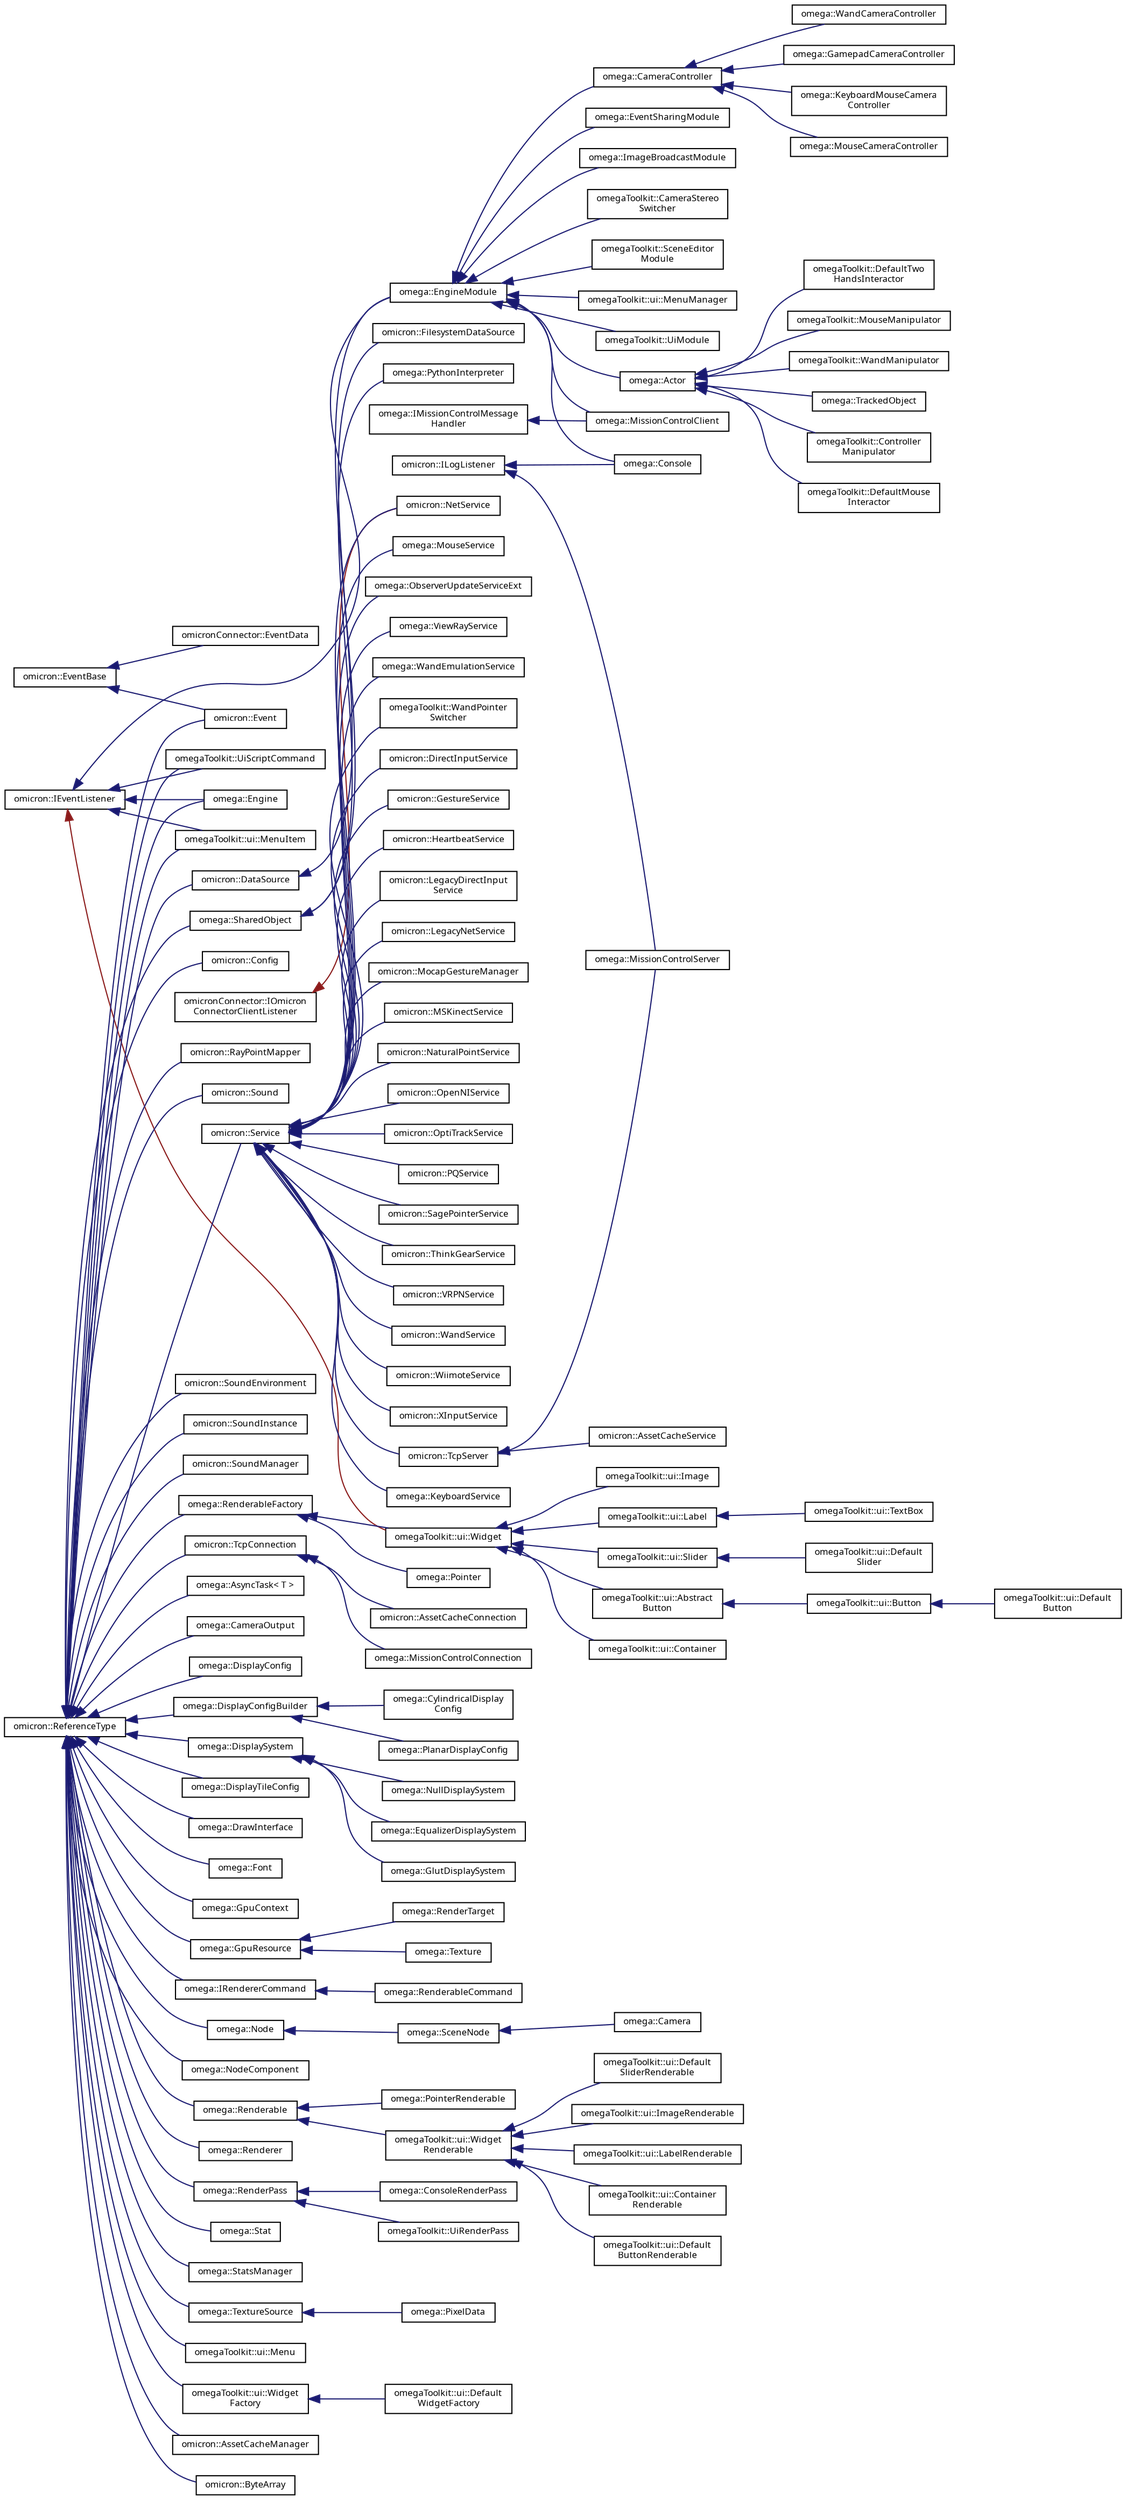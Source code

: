 digraph "Graphical Class Hierarchy"
{
  bgcolor="transparent";
  edge [fontname="FreeSans.ttf",fontsize="8",labelfontname="FreeSans.ttf",labelfontsize="8"];
  node [fontname="FreeSans.ttf",fontsize="8",shape=record];
  rankdir="LR";
  Node1 [label="omicron::EventBase",height=0.2,width=0.4,color="black",URL="$classomicron_1_1_event_base.html"];
  Node1 -> Node2 [dir="back",color="midnightblue",fontsize="8",style="solid",fontname="FreeSans.ttf"];
  Node2 [label="omicron::Event",height=0.2,width=0.4,color="black",URL="$classomicron_1_1_event.html",tooltip="Events are generated by Service instances. "];
  Node1 -> Node3 [dir="back",color="midnightblue",fontsize="8",style="solid",fontname="FreeSans.ttf"];
  Node3 [label="omicronConnector::EventData",height=0.2,width=0.4,color="black",URL="$structomicron_connector_1_1_event_data.html"];
  Node4 [label="omicron::IEventListener",height=0.2,width=0.4,color="black",URL="$classomicron_1_1_i_event_listener.html",tooltip="The IEventListener interface is implemented by objects that can receive and process events..."];
  Node4 -> Node5 [dir="back",color="midnightblue",fontsize="8",style="solid",fontname="FreeSans.ttf"];
  Node5 [label="omega::Engine",height=0.2,width=0.4,color="black",URL="$classomega_1_1_engine.html",tooltip="The omegalib Engine is the core runtime component of omegalib. "];
  Node4 -> Node6 [dir="back",color="midnightblue",fontsize="8",style="solid",fontname="FreeSans.ttf"];
  Node6 [label="omega::EngineModule",height=0.2,width=0.4,color="black",URL="$classomega_1_1_engine_module.html"];
  Node6 -> Node7 [dir="back",color="midnightblue",fontsize="8",style="solid",fontname="FreeSans.ttf"];
  Node7 [label="omega::Actor",height=0.2,width=0.4,color="black",URL="$classomega_1_1_actor.html",tooltip="A specialied EngineModule used to control objects in a scene and define custom behaviors. "];
  Node7 -> Node8 [dir="back",color="midnightblue",fontsize="8",style="solid",fontname="FreeSans.ttf"];
  Node8 [label="omega::TrackedObject",height=0.2,width=0.4,color="black",URL="$classomega_1_1_tracked_object.html",tooltip="Implements an Actor that sets the position and orientation of a scene node based on a events generate..."];
  Node7 -> Node9 [dir="back",color="midnightblue",fontsize="8",style="solid",fontname="FreeSans.ttf"];
  Node9 [label="omegaToolkit::Controller\lManipulator",height=0.2,width=0.4,color="black",URL="$classomega_toolkit_1_1_controller_manipulator.html"];
  Node7 -> Node10 [dir="back",color="midnightblue",fontsize="8",style="solid",fontname="FreeSans.ttf"];
  Node10 [label="omegaToolkit::DefaultMouse\lInteractor",height=0.2,width=0.4,color="black",URL="$classomega_toolkit_1_1_default_mouse_interactor.html"];
  Node7 -> Node11 [dir="back",color="midnightblue",fontsize="8",style="solid",fontname="FreeSans.ttf"];
  Node11 [label="omegaToolkit::DefaultTwo\lHandsInteractor",height=0.2,width=0.4,color="black",URL="$classomega_toolkit_1_1_default_two_hands_interactor.html"];
  Node7 -> Node12 [dir="back",color="midnightblue",fontsize="8",style="solid",fontname="FreeSans.ttf"];
  Node12 [label="omegaToolkit::MouseManipulator",height=0.2,width=0.4,color="black",URL="$classomega_toolkit_1_1_mouse_manipulator.html"];
  Node7 -> Node13 [dir="back",color="midnightblue",fontsize="8",style="solid",fontname="FreeSans.ttf"];
  Node13 [label="omegaToolkit::WandManipulator",height=0.2,width=0.4,color="black",URL="$classomega_toolkit_1_1_wand_manipulator.html",tooltip="Implements a wand node manipulator. "];
  Node6 -> Node14 [dir="back",color="midnightblue",fontsize="8",style="solid",fontname="FreeSans.ttf"];
  Node14 [label="omega::CameraController",height=0.2,width=0.4,color="black",URL="$classomega_1_1_camera_controller.html"];
  Node14 -> Node15 [dir="back",color="midnightblue",fontsize="8",style="solid",fontname="FreeSans.ttf"];
  Node15 [label="omega::GamepadCameraController",height=0.2,width=0.4,color="black",URL="$classomega_1_1_gamepad_camera_controller.html"];
  Node14 -> Node16 [dir="back",color="midnightblue",fontsize="8",style="solid",fontname="FreeSans.ttf"];
  Node16 [label="omega::KeyboardMouseCamera\lController",height=0.2,width=0.4,color="black",URL="$classomega_1_1_keyboard_mouse_camera_controller.html",tooltip="Implements a camera controller using mouse and keyboard in FPS style: WASD keys are used to move..."];
  Node14 -> Node17 [dir="back",color="midnightblue",fontsize="8",style="solid",fontname="FreeSans.ttf"];
  Node17 [label="omega::MouseCameraController",height=0.2,width=0.4,color="black",URL="$classomega_1_1_mouse_camera_controller.html"];
  Node14 -> Node18 [dir="back",color="midnightblue",fontsize="8",style="solid",fontname="FreeSans.ttf"];
  Node18 [label="omega::WandCameraController",height=0.2,width=0.4,color="black",URL="$classomega_1_1_wand_camera_controller.html"];
  Node6 -> Node19 [dir="back",color="midnightblue",fontsize="8",style="solid",fontname="FreeSans.ttf"];
  Node19 [label="omega::Console",height=0.2,width=0.4,color="black",URL="$classomega_1_1_console.html"];
  Node6 -> Node20 [dir="back",color="midnightblue",fontsize="8",style="solid",fontname="FreeSans.ttf"];
  Node20 [label="omega::EventSharingModule",height=0.2,width=0.4,color="black",URL="$classomega_1_1_event_sharing_module.html"];
  Node6 -> Node21 [dir="back",color="midnightblue",fontsize="8",style="solid",fontname="FreeSans.ttf"];
  Node21 [label="omega::ImageBroadcastModule",height=0.2,width=0.4,color="black",URL="$classomega_1_1_image_broadcast_module.html"];
  Node6 -> Node22 [dir="back",color="midnightblue",fontsize="8",style="solid",fontname="FreeSans.ttf"];
  Node22 [label="omega::MissionControlClient",height=0.2,width=0.4,color="black",URL="$classomega_1_1_mission_control_client.html"];
  Node6 -> Node23 [dir="back",color="midnightblue",fontsize="8",style="solid",fontname="FreeSans.ttf"];
  Node23 [label="omegaToolkit::CameraStereo\lSwitcher",height=0.2,width=0.4,color="black",URL="$classomega_toolkit_1_1_camera_stereo_switcher.html",tooltip="A module that switches an application stereo mode on or off based on it&#39;s tracker position and orient..."];
  Node6 -> Node24 [dir="back",color="midnightblue",fontsize="8",style="solid",fontname="FreeSans.ttf"];
  Node24 [label="omegaToolkit::SceneEditor\lModule",height=0.2,width=0.4,color="black",URL="$classomega_toolkit_1_1_scene_editor_module.html"];
  Node6 -> Node25 [dir="back",color="midnightblue",fontsize="8",style="solid",fontname="FreeSans.ttf"];
  Node25 [label="omegaToolkit::ui::MenuManager",height=0.2,width=0.4,color="black",URL="$classomega_toolkit_1_1ui_1_1_menu_manager.html"];
  Node6 -> Node26 [dir="back",color="midnightblue",fontsize="8",style="solid",fontname="FreeSans.ttf"];
  Node26 [label="omegaToolkit::UiModule",height=0.2,width=0.4,color="black",URL="$classomega_toolkit_1_1_ui_module.html"];
  Node4 -> Node27 [dir="back",color="midnightblue",fontsize="8",style="solid",fontname="FreeSans.ttf"];
  Node27 [label="omegaToolkit::ui::MenuItem",height=0.2,width=0.4,color="black",URL="$classomega_toolkit_1_1ui_1_1_menu_item.html"];
  Node4 -> Node28 [dir="back",color="firebrick4",fontsize="8",style="solid",fontname="FreeSans.ttf"];
  Node28 [label="omegaToolkit::ui::Widget",height=0.2,width=0.4,color="black",URL="$classomega_toolkit_1_1ui_1_1_widget.html"];
  Node28 -> Node29 [dir="back",color="midnightblue",fontsize="8",style="solid",fontname="FreeSans.ttf"];
  Node29 [label="omegaToolkit::ui::Abstract\lButton",height=0.2,width=0.4,color="black",URL="$classomega_toolkit_1_1ui_1_1_abstract_button.html"];
  Node29 -> Node30 [dir="back",color="midnightblue",fontsize="8",style="solid",fontname="FreeSans.ttf"];
  Node30 [label="omegaToolkit::ui::Button",height=0.2,width=0.4,color="black",URL="$classomega_toolkit_1_1ui_1_1_button.html"];
  Node30 -> Node31 [dir="back",color="midnightblue",fontsize="8",style="solid",fontname="FreeSans.ttf"];
  Node31 [label="omegaToolkit::ui::Default\lButton",height=0.2,width=0.4,color="black",URL="$classomega_toolkit_1_1ui_1_1_default_button.html"];
  Node28 -> Node32 [dir="back",color="midnightblue",fontsize="8",style="solid",fontname="FreeSans.ttf"];
  Node32 [label="omegaToolkit::ui::Container",height=0.2,width=0.4,color="black",URL="$classomega_toolkit_1_1ui_1_1_container.html"];
  Node28 -> Node33 [dir="back",color="midnightblue",fontsize="8",style="solid",fontname="FreeSans.ttf"];
  Node33 [label="omegaToolkit::ui::Image",height=0.2,width=0.4,color="black",URL="$classomega_toolkit_1_1ui_1_1_image.html"];
  Node28 -> Node34 [dir="back",color="midnightblue",fontsize="8",style="solid",fontname="FreeSans.ttf"];
  Node34 [label="omegaToolkit::ui::Label",height=0.2,width=0.4,color="black",URL="$classomega_toolkit_1_1ui_1_1_label.html"];
  Node34 -> Node35 [dir="back",color="midnightblue",fontsize="8",style="solid",fontname="FreeSans.ttf"];
  Node35 [label="omegaToolkit::ui::TextBox",height=0.2,width=0.4,color="black",URL="$classomega_toolkit_1_1ui_1_1_text_box.html"];
  Node28 -> Node36 [dir="back",color="midnightblue",fontsize="8",style="solid",fontname="FreeSans.ttf"];
  Node36 [label="omegaToolkit::ui::Slider",height=0.2,width=0.4,color="black",URL="$classomega_toolkit_1_1ui_1_1_slider.html"];
  Node36 -> Node37 [dir="back",color="midnightblue",fontsize="8",style="solid",fontname="FreeSans.ttf"];
  Node37 [label="omegaToolkit::ui::Default\lSlider",height=0.2,width=0.4,color="black",URL="$classomega_toolkit_1_1ui_1_1_default_slider.html"];
  Node4 -> Node38 [dir="back",color="midnightblue",fontsize="8",style="solid",fontname="FreeSans.ttf"];
  Node38 [label="omegaToolkit::UiScriptCommand",height=0.2,width=0.4,color="black",URL="$classomega_toolkit_1_1_ui_script_command.html"];
  Node39 [label="omicron::ILogListener",height=0.2,width=0.4,color="black",URL="$classomicron_1_1_i_log_listener.html"];
  Node39 -> Node19 [dir="back",color="midnightblue",fontsize="8",style="solid",fontname="FreeSans.ttf"];
  Node39 -> Node40 [dir="back",color="midnightblue",fontsize="8",style="solid",fontname="FreeSans.ttf"];
  Node40 [label="omega::MissionControlServer",height=0.2,width=0.4,color="black",URL="$classomega_1_1_mission_control_server.html"];
  Node41 [label="omega::IMissionControlMessage\lHandler",height=0.2,width=0.4,color="black",URL="$classomega_1_1_i_mission_control_message_handler.html",tooltip="Interface for classes that handle mission control messages. "];
  Node41 -> Node22 [dir="back",color="midnightblue",fontsize="8",style="solid",fontname="FreeSans.ttf"];
  Node42 [label="omicronConnector::IOmicron\lConnectorClientListener",height=0.2,width=0.4,color="black",URL="$classomicron_connector_1_1_i_omicron_connector_client_listener.html"];
  Node42 -> Node43 [dir="back",color="firebrick4",fontsize="8",style="solid",fontname="FreeSans.ttf"];
  Node43 [label="omicron::NetService",height=0.2,width=0.4,color="black",URL="$classomicron_1_1_net_service.html"];
  Node44 [label="omicron::ReferenceType",height=0.2,width=0.4,color="black",URL="$classomicron_1_1_reference_type.html",tooltip="Implements a base class for reference-counted types. "];
  Node44 -> Node45 [dir="back",color="midnightblue",fontsize="8",style="solid",fontname="FreeSans.ttf"];
  Node45 [label="omega::AsyncTask\< T \>",height=0.2,width=0.4,color="black",URL="$classomega_1_1_async_task.html"];
  Node44 -> Node46 [dir="back",color="midnightblue",fontsize="8",style="solid",fontname="FreeSans.ttf"];
  Node46 [label="omega::CameraOutput",height=0.2,width=0.4,color="black",URL="$classomega_1_1_camera_output.html",tooltip="The Camera output class is used to simplify and optimize reading back   rendered frames to main memor..."];
  Node44 -> Node47 [dir="back",color="midnightblue",fontsize="8",style="solid",fontname="FreeSans.ttf"];
  Node47 [label="omega::DisplayConfig",height=0.2,width=0.4,color="black",URL="$classomega_1_1_display_config.html",tooltip="Stores omegalib display configuration data. "];
  Node44 -> Node48 [dir="back",color="midnightblue",fontsize="8",style="solid",fontname="FreeSans.ttf"];
  Node48 [label="omega::DisplayConfigBuilder",height=0.2,width=0.4,color="black",URL="$classomega_1_1_display_config_builder.html",tooltip="Interface for display configuration generators. "];
  Node48 -> Node49 [dir="back",color="midnightblue",fontsize="8",style="solid",fontname="FreeSans.ttf"];
  Node49 [label="omega::CylindricalDisplay\lConfig",height=0.2,width=0.4,color="black",URL="$classomega_1_1_cylindrical_display_config.html"];
  Node48 -> Node50 [dir="back",color="midnightblue",fontsize="8",style="solid",fontname="FreeSans.ttf"];
  Node50 [label="omega::PlanarDisplayConfig",height=0.2,width=0.4,color="black",URL="$classomega_1_1_planar_display_config.html"];
  Node44 -> Node51 [dir="back",color="midnightblue",fontsize="8",style="solid",fontname="FreeSans.ttf"];
  Node51 [label="omega::DisplaySystem",height=0.2,width=0.4,color="black",URL="$classomega_1_1_display_system.html"];
  Node51 -> Node52 [dir="back",color="midnightblue",fontsize="8",style="solid",fontname="FreeSans.ttf"];
  Node52 [label="omega::EqualizerDisplaySystem",height=0.2,width=0.4,color="black",URL="$classomega_1_1_equalizer_display_system.html"];
  Node51 -> Node53 [dir="back",color="midnightblue",fontsize="8",style="solid",fontname="FreeSans.ttf"];
  Node53 [label="omega::GlutDisplaySystem",height=0.2,width=0.4,color="black",URL="$classomega_1_1_glut_display_system.html",tooltip="Implements a display system based on GLUT, offering a single render window and mouse input support..."];
  Node51 -> Node54 [dir="back",color="midnightblue",fontsize="8",style="solid",fontname="FreeSans.ttf"];
  Node54 [label="omega::NullDisplaySystem",height=0.2,width=0.4,color="black",URL="$classomega_1_1_null_display_system.html",tooltip="Implements a basic &#39;empty&#39; display system that can be used to launch some applications in headless mo..."];
  Node44 -> Node55 [dir="back",color="midnightblue",fontsize="8",style="solid",fontname="FreeSans.ttf"];
  Node55 [label="omega::DisplayTileConfig",height=0.2,width=0.4,color="black",URL="$classomega_1_1_display_tile_config.html"];
  Node44 -> Node56 [dir="back",color="midnightblue",fontsize="8",style="solid",fontname="FreeSans.ttf"];
  Node56 [label="omega::DrawInterface",height=0.2,width=0.4,color="black",URL="$classomega_1_1_draw_interface.html"];
  Node44 -> Node5 [dir="back",color="midnightblue",fontsize="8",style="solid",fontname="FreeSans.ttf"];
  Node44 -> Node57 [dir="back",color="midnightblue",fontsize="8",style="solid",fontname="FreeSans.ttf"];
  Node57 [label="omega::Font",height=0.2,width=0.4,color="black",URL="$classomega_1_1_font.html"];
  Node44 -> Node58 [dir="back",color="midnightblue",fontsize="8",style="solid",fontname="FreeSans.ttf"];
  Node58 [label="omega::GpuContext",height=0.2,width=0.4,color="black",URL="$classomega_1_1_gpu_context.html"];
  Node44 -> Node59 [dir="back",color="midnightblue",fontsize="8",style="solid",fontname="FreeSans.ttf"];
  Node59 [label="omega::GpuResource",height=0.2,width=0.4,color="black",URL="$classomega_1_1_gpu_resource.html"];
  Node59 -> Node60 [dir="back",color="midnightblue",fontsize="8",style="solid",fontname="FreeSans.ttf"];
  Node60 [label="omega::RenderTarget",height=0.2,width=0.4,color="black",URL="$classomega_1_1_render_target.html"];
  Node59 -> Node61 [dir="back",color="midnightblue",fontsize="8",style="solid",fontname="FreeSans.ttf"];
  Node61 [label="omega::Texture",height=0.2,width=0.4,color="black",URL="$classomega_1_1_texture.html"];
  Node44 -> Node62 [dir="back",color="midnightblue",fontsize="8",style="solid",fontname="FreeSans.ttf"];
  Node62 [label="omega::IRendererCommand",height=0.2,width=0.4,color="black",URL="$classomega_1_1_i_renderer_command.html"];
  Node62 -> Node63 [dir="back",color="midnightblue",fontsize="8",style="solid",fontname="FreeSans.ttf"];
  Node63 [label="omega::RenderableCommand",height=0.2,width=0.4,color="black",URL="$structomega_1_1_renderable_command.html"];
  Node44 -> Node64 [dir="back",color="midnightblue",fontsize="8",style="solid",fontname="FreeSans.ttf"];
  Node64 [label="omega::Node",height=0.2,width=0.4,color="black",URL="$classomega_1_1_node.html",tooltip="Class representing a general-purpose node in an articulated scene graph. "];
  Node64 -> Node65 [dir="back",color="midnightblue",fontsize="8",style="solid",fontname="FreeSans.ttf"];
  Node65 [label="omega::SceneNode",height=0.2,width=0.4,color="black",URL="$classomega_1_1_scene_node.html",tooltip="Represents a node in the omegalib scene graph. "];
  Node65 -> Node66 [dir="back",color="midnightblue",fontsize="8",style="solid",fontname="FreeSans.ttf"];
  Node66 [label="omega::Camera",height=0.2,width=0.4,color="black",URL="$classomega_1_1_camera.html",tooltip="The Camera class handles information about a view transformation, head tracking and optional target b..."];
  Node44 -> Node67 [dir="back",color="midnightblue",fontsize="8",style="solid",fontname="FreeSans.ttf"];
  Node67 [label="omega::NodeComponent",height=0.2,width=0.4,color="black",URL="$classomega_1_1_node_component.html",tooltip="NodeComponent is the base class for objects that can be attached to a scene node. ..."];
  Node44 -> Node68 [dir="back",color="midnightblue",fontsize="8",style="solid",fontname="FreeSans.ttf"];
  Node68 [label="omega::Renderable",height=0.2,width=0.4,color="black",URL="$classomega_1_1_renderable.html"];
  Node68 -> Node69 [dir="back",color="midnightblue",fontsize="8",style="solid",fontname="FreeSans.ttf"];
  Node69 [label="omega::PointerRenderable",height=0.2,width=0.4,color="black",URL="$classomega_1_1_pointer_renderable.html"];
  Node68 -> Node70 [dir="back",color="midnightblue",fontsize="8",style="solid",fontname="FreeSans.ttf"];
  Node70 [label="omegaToolkit::ui::Widget\lRenderable",height=0.2,width=0.4,color="black",URL="$classomega_toolkit_1_1ui_1_1_widget_renderable.html"];
  Node70 -> Node71 [dir="back",color="midnightblue",fontsize="8",style="solid",fontname="FreeSans.ttf"];
  Node71 [label="omegaToolkit::ui::Container\lRenderable",height=0.2,width=0.4,color="black",URL="$classomega_toolkit_1_1ui_1_1_container_renderable.html"];
  Node70 -> Node72 [dir="back",color="midnightblue",fontsize="8",style="solid",fontname="FreeSans.ttf"];
  Node72 [label="omegaToolkit::ui::Default\lButtonRenderable",height=0.2,width=0.4,color="black",URL="$classomega_toolkit_1_1ui_1_1_default_button_renderable.html"];
  Node70 -> Node73 [dir="back",color="midnightblue",fontsize="8",style="solid",fontname="FreeSans.ttf"];
  Node73 [label="omegaToolkit::ui::Default\lSliderRenderable",height=0.2,width=0.4,color="black",URL="$classomega_toolkit_1_1ui_1_1_default_slider_renderable.html"];
  Node70 -> Node74 [dir="back",color="midnightblue",fontsize="8",style="solid",fontname="FreeSans.ttf"];
  Node74 [label="omegaToolkit::ui::ImageRenderable",height=0.2,width=0.4,color="black",URL="$classomega_toolkit_1_1ui_1_1_image_renderable.html"];
  Node70 -> Node75 [dir="back",color="midnightblue",fontsize="8",style="solid",fontname="FreeSans.ttf"];
  Node75 [label="omegaToolkit::ui::LabelRenderable",height=0.2,width=0.4,color="black",URL="$classomega_toolkit_1_1ui_1_1_label_renderable.html"];
  Node44 -> Node76 [dir="back",color="midnightblue",fontsize="8",style="solid",fontname="FreeSans.ttf"];
  Node76 [label="omega::RenderableFactory",height=0.2,width=0.4,color="black",URL="$classomega_1_1_renderable_factory.html",tooltip="Base class for objects that can create renderables. "];
  Node76 -> Node77 [dir="back",color="midnightblue",fontsize="8",style="solid",fontname="FreeSans.ttf"];
  Node77 [label="omega::Pointer",height=0.2,width=0.4,color="black",URL="$classomega_1_1_pointer.html"];
  Node76 -> Node28 [dir="back",color="midnightblue",fontsize="8",style="solid",fontname="FreeSans.ttf"];
  Node44 -> Node78 [dir="back",color="midnightblue",fontsize="8",style="solid",fontname="FreeSans.ttf"];
  Node78 [label="omega::Renderer",height=0.2,width=0.4,color="black",URL="$classomega_1_1_renderer.html",tooltip="The omegalib renderer is the entry point for all of omegalib rendering code. "];
  Node44 -> Node79 [dir="back",color="midnightblue",fontsize="8",style="solid",fontname="FreeSans.ttf"];
  Node79 [label="omega::RenderPass",height=0.2,width=0.4,color="black",URL="$classomega_1_1_render_pass.html",tooltip="The base class for classes that perform drawing on the render thread. "];
  Node79 -> Node80 [dir="back",color="midnightblue",fontsize="8",style="solid",fontname="FreeSans.ttf"];
  Node80 [label="omega::ConsoleRenderPass",height=0.2,width=0.4,color="black",URL="$classomega_1_1_console_render_pass.html"];
  Node79 -> Node81 [dir="back",color="midnightblue",fontsize="8",style="solid",fontname="FreeSans.ttf"];
  Node81 [label="omegaToolkit::UiRenderPass",height=0.2,width=0.4,color="black",URL="$classomega_toolkit_1_1_ui_render_pass.html"];
  Node44 -> Node82 [dir="back",color="midnightblue",fontsize="8",style="solid",fontname="FreeSans.ttf"];
  Node82 [label="omega::SharedObject",height=0.2,width=0.4,color="black",URL="$classomega_1_1_shared_object.html"];
  Node82 -> Node6 [dir="back",color="midnightblue",fontsize="8",style="solid",fontname="FreeSans.ttf"];
  Node82 -> Node83 [dir="back",color="midnightblue",fontsize="8",style="solid",fontname="FreeSans.ttf"];
  Node83 [label="omega::PythonInterpreter",height=0.2,width=0.4,color="black",URL="$classomega_1_1_python_interpreter.html"];
  Node44 -> Node84 [dir="back",color="midnightblue",fontsize="8",style="solid",fontname="FreeSans.ttf"];
  Node84 [label="omega::Stat",height=0.2,width=0.4,color="black",URL="$classomega_1_1_stat.html"];
  Node44 -> Node85 [dir="back",color="midnightblue",fontsize="8",style="solid",fontname="FreeSans.ttf"];
  Node85 [label="omega::StatsManager",height=0.2,width=0.4,color="black",URL="$classomega_1_1_stats_manager.html"];
  Node44 -> Node86 [dir="back",color="midnightblue",fontsize="8",style="solid",fontname="FreeSans.ttf"];
  Node86 [label="omega::TextureSource",height=0.2,width=0.4,color="black",URL="$classomega_1_1_texture_source.html"];
  Node86 -> Node87 [dir="back",color="midnightblue",fontsize="8",style="solid",fontname="FreeSans.ttf"];
  Node87 [label="omega::PixelData",height=0.2,width=0.4,color="black",URL="$classomega_1_1_pixel_data.html"];
  Node44 -> Node88 [dir="back",color="midnightblue",fontsize="8",style="solid",fontname="FreeSans.ttf"];
  Node88 [label="omegaToolkit::ui::Menu",height=0.2,width=0.4,color="black",URL="$classomega_toolkit_1_1ui_1_1_menu.html"];
  Node44 -> Node27 [dir="back",color="midnightblue",fontsize="8",style="solid",fontname="FreeSans.ttf"];
  Node44 -> Node89 [dir="back",color="midnightblue",fontsize="8",style="solid",fontname="FreeSans.ttf"];
  Node89 [label="omegaToolkit::ui::Widget\lFactory",height=0.2,width=0.4,color="black",URL="$classomega_toolkit_1_1ui_1_1_widget_factory.html"];
  Node89 -> Node90 [dir="back",color="midnightblue",fontsize="8",style="solid",fontname="FreeSans.ttf"];
  Node90 [label="omegaToolkit::ui::Default\lWidgetFactory",height=0.2,width=0.4,color="black",URL="$classomega_toolkit_1_1ui_1_1_default_widget_factory.html"];
  Node44 -> Node38 [dir="back",color="midnightblue",fontsize="8",style="solid",fontname="FreeSans.ttf"];
  Node44 -> Node91 [dir="back",color="midnightblue",fontsize="8",style="solid",fontname="FreeSans.ttf"];
  Node91 [label="omicron::AssetCacheManager",height=0.2,width=0.4,color="black",URL="$classomicron_1_1_asset_cache_manager.html",tooltip="The asset cache manager connects to a remote cache service and synchronizes a list of files with it..."];
  Node44 -> Node92 [dir="back",color="midnightblue",fontsize="8",style="solid",fontname="FreeSans.ttf"];
  Node92 [label="omicron::ByteArray",height=0.2,width=0.4,color="black",URL="$structomicron_1_1_byte_array.html"];
  Node44 -> Node93 [dir="back",color="midnightblue",fontsize="8",style="solid",fontname="FreeSans.ttf"];
  Node93 [label="omicron::Config",height=0.2,width=0.4,color="black",URL="$classomicron_1_1_config.html"];
  Node44 -> Node94 [dir="back",color="midnightblue",fontsize="8",style="solid",fontname="FreeSans.ttf"];
  Node94 [label="omicron::DataSource",height=0.2,width=0.4,color="black",URL="$classomicron_1_1_data_source.html"];
  Node94 -> Node95 [dir="back",color="midnightblue",fontsize="8",style="solid",fontname="FreeSans.ttf"];
  Node95 [label="omicron::FilesystemDataSource",height=0.2,width=0.4,color="black",URL="$classomicron_1_1_filesystem_data_source.html"];
  Node44 -> Node2 [dir="back",color="midnightblue",fontsize="8",style="solid",fontname="FreeSans.ttf"];
  Node44 -> Node96 [dir="back",color="midnightblue",fontsize="8",style="solid",fontname="FreeSans.ttf"];
  Node96 [label="omicron::RayPointMapper",height=0.2,width=0.4,color="black",URL="$classomicron_1_1_ray_point_mapper.html"];
  Node44 -> Node97 [dir="back",color="midnightblue",fontsize="8",style="solid",fontname="FreeSans.ttf"];
  Node97 [label="omicron::Service",height=0.2,width=0.4,color="black",URL="$classomicron_1_1_service.html",tooltip="The base class for Services: a Service has code that is executed periodically (in the poll method) an..."];
  Node97 -> Node98 [dir="back",color="midnightblue",fontsize="8",style="solid",fontname="FreeSans.ttf"];
  Node98 [label="omega::KeyboardService",height=0.2,width=0.4,color="black",URL="$classomega_1_1_keyboard_service.html"];
  Node97 -> Node99 [dir="back",color="midnightblue",fontsize="8",style="solid",fontname="FreeSans.ttf"];
  Node99 [label="omega::MouseService",height=0.2,width=0.4,color="black",URL="$classomega_1_1_mouse_service.html"];
  Node97 -> Node100 [dir="back",color="midnightblue",fontsize="8",style="solid",fontname="FreeSans.ttf"];
  Node100 [label="omega::ObserverUpdateServiceExt",height=0.2,width=0.4,color="black",URL="$classomega_1_1_observer_update_service_ext.html"];
  Node97 -> Node101 [dir="back",color="midnightblue",fontsize="8",style="solid",fontname="FreeSans.ttf"];
  Node101 [label="omega::ViewRayService",height=0.2,width=0.4,color="black",URL="$classomega_1_1_view_ray_service.html",tooltip="Processes pointer events, converting their position to pixel coordinates and adding a view ray based ..."];
  Node97 -> Node102 [dir="back",color="midnightblue",fontsize="8",style="solid",fontname="FreeSans.ttf"];
  Node102 [label="omega::WandEmulationService",height=0.2,width=0.4,color="black",URL="$classomega_1_1_wand_emulation_service.html",tooltip="Emulates a VR system wand using mouse and keyboard. "];
  Node97 -> Node103 [dir="back",color="midnightblue",fontsize="8",style="solid",fontname="FreeSans.ttf"];
  Node103 [label="omegaToolkit::WandPointer\lSwitcher",height=0.2,width=0.4,color="black",URL="$classomega_toolkit_1_1_wand_pointer_switcher.html"];
  Node97 -> Node104 [dir="back",color="midnightblue",fontsize="8",style="solid",fontname="FreeSans.ttf"];
  Node104 [label="omicron::DirectInputService",height=0.2,width=0.4,color="black",URL="$classomicron_1_1_direct_input_service.html"];
  Node97 -> Node105 [dir="back",color="midnightblue",fontsize="8",style="solid",fontname="FreeSans.ttf"];
  Node105 [label="omicron::GestureService",height=0.2,width=0.4,color="black",URL="$classomicron_1_1_gesture_service.html"];
  Node97 -> Node106 [dir="back",color="midnightblue",fontsize="8",style="solid",fontname="FreeSans.ttf"];
  Node106 [label="omicron::HeartbeatService",height=0.2,width=0.4,color="black",URL="$classomicron_1_1_heartbeat_service.html",tooltip="HearthbeatService implements a very simple event service, that sends out update events at a predefine..."];
  Node97 -> Node107 [dir="back",color="midnightblue",fontsize="8",style="solid",fontname="FreeSans.ttf"];
  Node107 [label="omicron::LegacyDirectInput\lService",height=0.2,width=0.4,color="black",URL="$classomicron_1_1_legacy_direct_input_service.html"];
  Node97 -> Node108 [dir="back",color="midnightblue",fontsize="8",style="solid",fontname="FreeSans.ttf"];
  Node108 [label="omicron::LegacyNetService",height=0.2,width=0.4,color="black",URL="$classomicron_1_1_legacy_net_service.html"];
  Node97 -> Node109 [dir="back",color="midnightblue",fontsize="8",style="solid",fontname="FreeSans.ttf"];
  Node109 [label="omicron::MocapGestureManager",height=0.2,width=0.4,color="black",URL="$classomicron_1_1_mocap_gesture_manager.html"];
  Node97 -> Node110 [dir="back",color="midnightblue",fontsize="8",style="solid",fontname="FreeSans.ttf"];
  Node110 [label="omicron::MSKinectService",height=0.2,width=0.4,color="black",URL="$classomicron_1_1_m_s_kinect_service.html"];
  Node97 -> Node111 [dir="back",color="midnightblue",fontsize="8",style="solid",fontname="FreeSans.ttf"];
  Node111 [label="omicron::NaturalPointService",height=0.2,width=0.4,color="black",URL="$classomicron_1_1_natural_point_service.html"];
  Node97 -> Node43 [dir="back",color="midnightblue",fontsize="8",style="solid",fontname="FreeSans.ttf"];
  Node97 -> Node112 [dir="back",color="midnightblue",fontsize="8",style="solid",fontname="FreeSans.ttf"];
  Node112 [label="omicron::OpenNIService",height=0.2,width=0.4,color="black",URL="$classomicron_1_1_open_n_i_service.html"];
  Node97 -> Node113 [dir="back",color="midnightblue",fontsize="8",style="solid",fontname="FreeSans.ttf"];
  Node113 [label="omicron::OptiTrackService",height=0.2,width=0.4,color="black",URL="$classomicron_1_1_opti_track_service.html"];
  Node97 -> Node114 [dir="back",color="midnightblue",fontsize="8",style="solid",fontname="FreeSans.ttf"];
  Node114 [label="omicron::PQService",height=0.2,width=0.4,color="black",URL="$classomicron_1_1_p_q_service.html"];
  Node97 -> Node115 [dir="back",color="midnightblue",fontsize="8",style="solid",fontname="FreeSans.ttf"];
  Node115 [label="omicron::SagePointerService",height=0.2,width=0.4,color="black",URL="$classomicron_1_1_sage_pointer_service.html",tooltip="Implements a service able to receive pointer updates from the SAGE pointer application. "];
  Node97 -> Node116 [dir="back",color="midnightblue",fontsize="8",style="solid",fontname="FreeSans.ttf"];
  Node116 [label="omicron::TcpServer",height=0.2,width=0.4,color="black",URL="$classomicron_1_1_tcp_server.html",tooltip="Implements a Tcp server. "];
  Node116 -> Node40 [dir="back",color="midnightblue",fontsize="8",style="solid",fontname="FreeSans.ttf"];
  Node116 -> Node117 [dir="back",color="midnightblue",fontsize="8",style="solid",fontname="FreeSans.ttf"];
  Node117 [label="omicron::AssetCacheService",height=0.2,width=0.4,color="black",URL="$classomicron_1_1_asset_cache_service.html",tooltip="The asset cache service manages a set of caches. "];
  Node97 -> Node118 [dir="back",color="midnightblue",fontsize="8",style="solid",fontname="FreeSans.ttf"];
  Node118 [label="omicron::ThinkGearService",height=0.2,width=0.4,color="black",URL="$classomicron_1_1_think_gear_service.html"];
  Node97 -> Node119 [dir="back",color="midnightblue",fontsize="8",style="solid",fontname="FreeSans.ttf"];
  Node119 [label="omicron::VRPNService",height=0.2,width=0.4,color="black",URL="$classomicron_1_1_v_r_p_n_service.html"];
  Node97 -> Node120 [dir="back",color="midnightblue",fontsize="8",style="solid",fontname="FreeSans.ttf"];
  Node120 [label="omicron::WandService",height=0.2,width=0.4,color="black",URL="$classomicron_1_1_wand_service.html"];
  Node97 -> Node121 [dir="back",color="midnightblue",fontsize="8",style="solid",fontname="FreeSans.ttf"];
  Node121 [label="omicron::WiimoteService",height=0.2,width=0.4,color="black",URL="$classomicron_1_1_wiimote_service.html",tooltip="Reads input data from Wii controllers. "];
  Node97 -> Node122 [dir="back",color="midnightblue",fontsize="8",style="solid",fontname="FreeSans.ttf"];
  Node122 [label="omicron::XInputService",height=0.2,width=0.4,color="black",URL="$classomicron_1_1_x_input_service.html"];
  Node44 -> Node123 [dir="back",color="midnightblue",fontsize="8",style="solid",fontname="FreeSans.ttf"];
  Node123 [label="omicron::Sound",height=0.2,width=0.4,color="black",URL="$classomicron_1_1_sound.html"];
  Node44 -> Node124 [dir="back",color="midnightblue",fontsize="8",style="solid",fontname="FreeSans.ttf"];
  Node124 [label="omicron::SoundEnvironment",height=0.2,width=0.4,color="black",URL="$classomicron_1_1_sound_environment.html"];
  Node44 -> Node125 [dir="back",color="midnightblue",fontsize="8",style="solid",fontname="FreeSans.ttf"];
  Node125 [label="omicron::SoundInstance",height=0.2,width=0.4,color="black",URL="$classomicron_1_1_sound_instance.html"];
  Node44 -> Node126 [dir="back",color="midnightblue",fontsize="8",style="solid",fontname="FreeSans.ttf"];
  Node126 [label="omicron::SoundManager",height=0.2,width=0.4,color="black",URL="$classomicron_1_1_sound_manager.html"];
  Node44 -> Node127 [dir="back",color="midnightblue",fontsize="8",style="solid",fontname="FreeSans.ttf"];
  Node127 [label="omicron::TcpConnection",height=0.2,width=0.4,color="black",URL="$classomicron_1_1_tcp_connection.html",tooltip="A TCP Connection. "];
  Node127 -> Node128 [dir="back",color="midnightblue",fontsize="8",style="solid",fontname="FreeSans.ttf"];
  Node128 [label="omega::MissionControlConnection",height=0.2,width=0.4,color="black",URL="$classomega_1_1_mission_control_connection.html"];
  Node127 -> Node129 [dir="back",color="midnightblue",fontsize="8",style="solid",fontname="FreeSans.ttf"];
  Node129 [label="omicron::AssetCacheConnection",height=0.2,width=0.4,color="black",URL="$classomicron_1_1_asset_cache_connection.html",tooltip="Represents a connection between the cache service and a remote cache manager. "];
}
